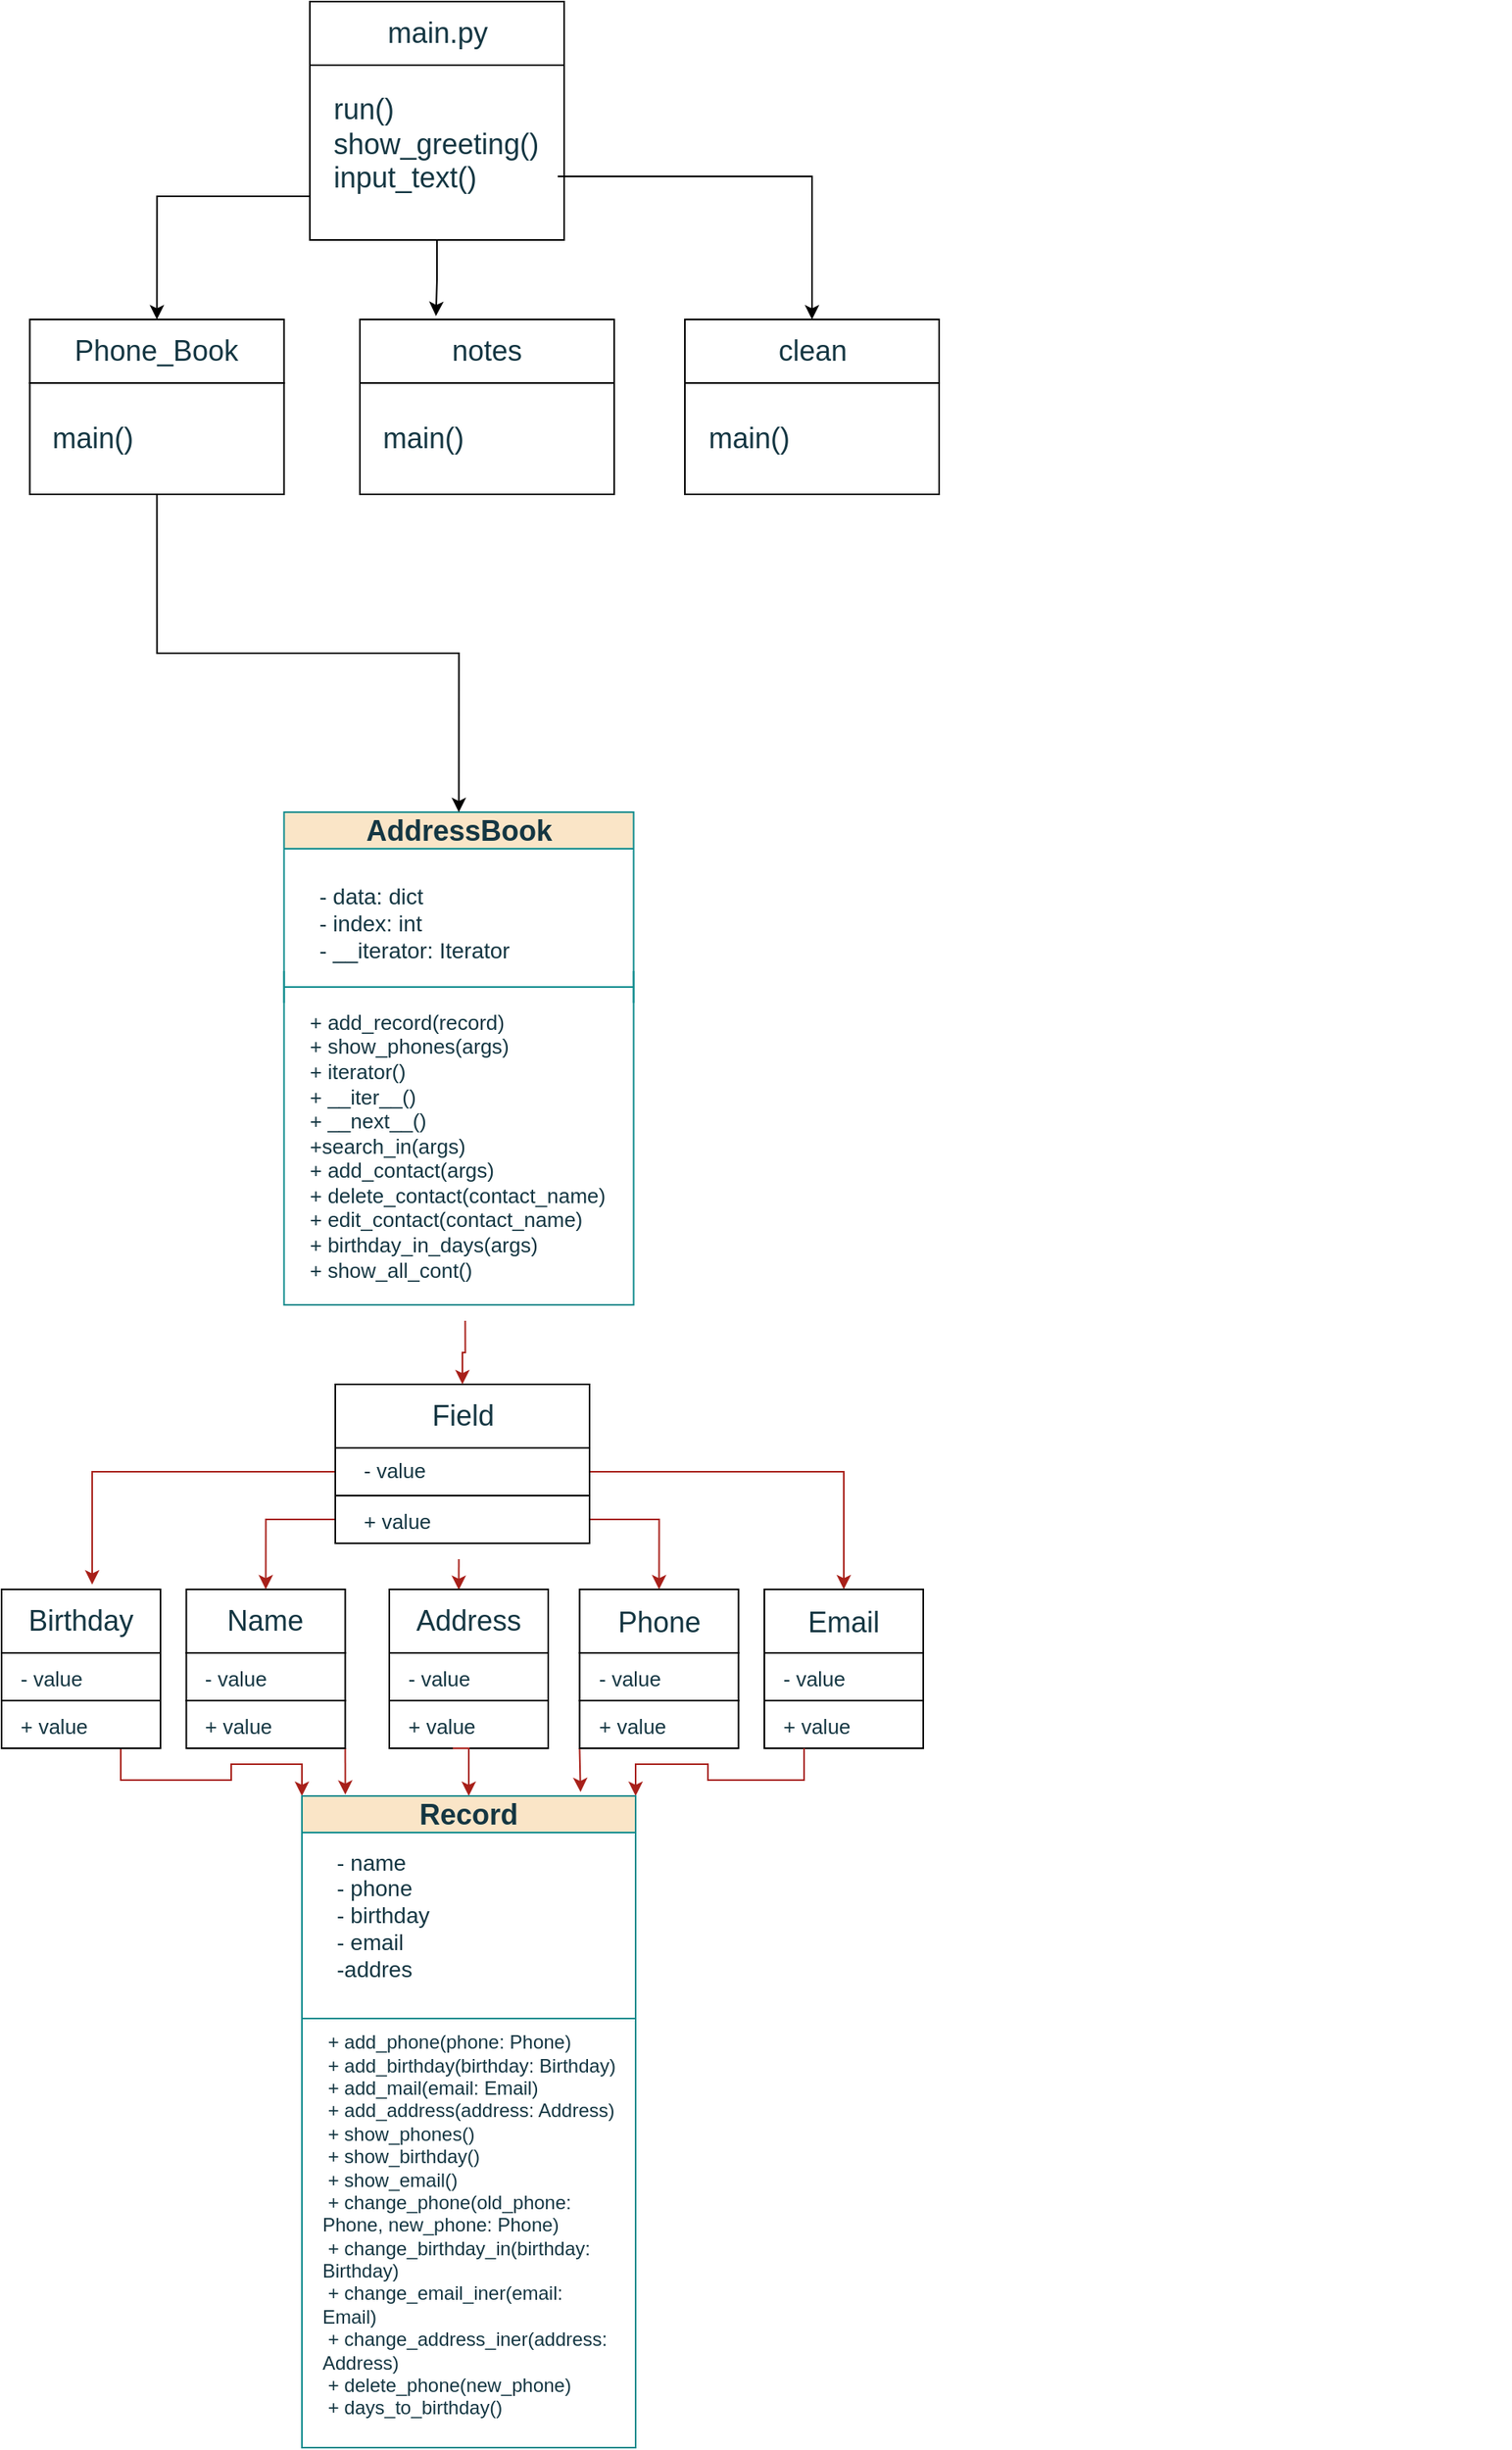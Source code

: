 <mxfile version="21.6.3" type="github">
  <diagram name="Сторінка-1" id="X34uXBFHBQ1U8Xl85ax0">
    <mxGraphModel dx="3000" dy="1546" grid="1" gridSize="10" guides="1" tooltips="1" connect="1" arrows="1" fold="1" page="1" pageScale="1" pageWidth="827" pageHeight="1169" math="0" shadow="0">
      <root>
        <mxCell id="0" />
        <mxCell id="1" parent="0" />
        <mxCell id="awaDhILhFS4YZEdiU3oN-5" value="&lt;font style=&quot;font-size: 18px;&quot;&gt;AddressBook&lt;/font&gt;" style="swimlane;whiteSpace=wrap;html=1;strokeColor=#0F8B8D;labelBackgroundColor=none;fillColor=#FAE5C7;fontColor=#143642;" parent="1" vertex="1">
          <mxGeometry x="296.75" y="580" width="220" height="310" as="geometry">
            <mxRectangle x="300" y="30" width="120" height="30" as="alternateBounds" />
          </mxGeometry>
        </mxCell>
        <mxCell id="awaDhILhFS4YZEdiU3oN-7" value="- data: dict&lt;br&gt;- index: int&amp;nbsp;&lt;br&gt;- __iterator: Iterator&amp;nbsp;" style="text;html=1;strokeColor=none;fillColor=none;align=left;verticalAlign=middle;whiteSpace=wrap;rounded=0;fontColor=#143642;fontSize=14;" parent="awaDhILhFS4YZEdiU3oN-5" vertex="1">
          <mxGeometry x="20" y="40" width="130" height="60" as="geometry" />
        </mxCell>
        <mxCell id="awaDhILhFS4YZEdiU3oN-12" value="" style="shape=crossbar;whiteSpace=wrap;html=1;rounded=1;strokeColor=#0F8B8D;fontColor=#143642;fillColor=#FAE5C7;" parent="awaDhILhFS4YZEdiU3oN-5" vertex="1">
          <mxGeometry y="100" width="220" height="20" as="geometry" />
        </mxCell>
        <mxCell id="awaDhILhFS4YZEdiU3oN-16" value="&lt;div style=&quot;font-size: 13px;&quot;&gt;&lt;font style=&quot;font-size: 13px;&quot;&gt;+ add_record(record)&amp;nbsp; &amp;nbsp; &amp;nbsp; &amp;nbsp; &amp;nbsp; &amp;nbsp; &amp;nbsp;&lt;/font&gt;&lt;/div&gt;&lt;div style=&quot;font-size: 13px;&quot;&gt;&lt;font style=&quot;font-size: 13px;&quot;&gt;+ show_phones(args)&amp;nbsp; &amp;nbsp; &amp;nbsp; &amp;nbsp; &amp;nbsp; &amp;nbsp; &amp;nbsp;&lt;/font&gt;&lt;/div&gt;&lt;div style=&quot;font-size: 13px;&quot;&gt;&lt;span style=&quot;background-color: initial;&quot;&gt;&lt;font style=&quot;font-size: 13px;&quot;&gt;+ iterator()&amp;nbsp; &amp;nbsp; &amp;nbsp; &amp;nbsp; &amp;nbsp; &amp;nbsp; &amp;nbsp; &amp;nbsp; &amp;nbsp; &amp;nbsp; &amp;nbsp;&lt;/font&gt;&lt;/span&gt;&lt;/div&gt;&lt;div style=&quot;font-size: 13px;&quot;&gt;&lt;span style=&quot;background-color: initial;&quot;&gt;&lt;font style=&quot;font-size: 13px;&quot;&gt;+ __iter__()&amp;nbsp; &amp;nbsp; &amp;nbsp; &amp;nbsp; &amp;nbsp; &amp;nbsp; &amp;nbsp; &amp;nbsp; &amp;nbsp; &amp;nbsp;&lt;/font&gt;&lt;/span&gt;&lt;/div&gt;&lt;div style=&quot;font-size: 13px;&quot;&gt;&lt;font style=&quot;font-size: 13px;&quot;&gt;+ __next__()&amp;nbsp; &amp;nbsp; &amp;nbsp; &amp;nbsp; &amp;nbsp; &amp;nbsp; &amp;nbsp; &amp;nbsp; &amp;nbsp; &amp;nbsp;&amp;nbsp;&lt;span style=&quot;background-color: initial;&quot;&gt;&amp;nbsp; &amp;nbsp; +search_in(args)&amp;nbsp; &amp;nbsp; &amp;nbsp; &amp;nbsp; &amp;nbsp; &amp;nbsp; &amp;nbsp;&amp;nbsp;&lt;/span&gt;&lt;/font&gt;&lt;/div&gt;&lt;div style=&quot;font-size: 13px;&quot;&gt;&lt;font style=&quot;font-size: 13px;&quot;&gt;+ add_contact(args)&amp;nbsp; &amp;nbsp; &amp;nbsp; &amp;nbsp; &amp;nbsp;&lt;/font&gt;&lt;/div&gt;&lt;div style=&quot;font-size: 13px;&quot;&gt;&lt;span style=&quot;background-color: initial;&quot;&gt;&lt;font style=&quot;font-size: 13px;&quot;&gt;+ delete_contact(contact_name)&amp;nbsp;&amp;nbsp;&lt;/font&gt;&lt;/span&gt;&lt;/div&gt;&lt;div style=&quot;font-size: 13px;&quot;&gt;&lt;font style=&quot;font-size: 13px;&quot;&gt;+ edit_contact(contact_name)&amp;nbsp; &amp;nbsp; &amp;nbsp;&lt;/font&gt;&lt;/div&gt;&lt;div style=&quot;font-size: 13px;&quot;&gt;&lt;font style=&quot;font-size: 13px;&quot;&gt;+ birthday_in_days(args)&amp;nbsp;&lt;/font&gt;&lt;/div&gt;&lt;div style=&quot;font-size: 13px;&quot;&gt;&lt;font style=&quot;font-size: 13px;&quot;&gt;+ show_all_cont()&lt;/font&gt;&lt;/div&gt;" style="text;html=1;strokeColor=none;fillColor=none;align=left;verticalAlign=middle;whiteSpace=wrap;rounded=0;fontColor=#143642;" parent="awaDhILhFS4YZEdiU3oN-5" vertex="1">
          <mxGeometry x="14" y="100" width="200" height="220" as="geometry" />
        </mxCell>
        <mxCell id="awaDhILhFS4YZEdiU3oN-17" style="edgeStyle=orthogonalEdgeStyle;rounded=0;orthogonalLoop=1;jettySize=auto;html=1;exitX=0.5;exitY=1;exitDx=0;exitDy=0;strokeColor=#A8201A;fontColor=#143642;fillColor=#FAE5C7;" parent="awaDhILhFS4YZEdiU3oN-5" source="awaDhILhFS4YZEdiU3oN-16" target="awaDhILhFS4YZEdiU3oN-16" edge="1">
          <mxGeometry relative="1" as="geometry" />
        </mxCell>
        <mxCell id="awaDhILhFS4YZEdiU3oN-18" value="" style="rounded=0;whiteSpace=wrap;html=1;" parent="1" vertex="1">
          <mxGeometry x="329" y="940" width="160" height="40" as="geometry" />
        </mxCell>
        <mxCell id="awaDhILhFS4YZEdiU3oN-19" value="Field    " style="text;html=1;strokeColor=none;fillColor=none;align=center;verticalAlign=middle;whiteSpace=wrap;rounded=0;fontColor=#143642;fontSize=18;" parent="1" vertex="1">
          <mxGeometry x="341.5" y="945" width="135" height="30" as="geometry" />
        </mxCell>
        <mxCell id="awaDhILhFS4YZEdiU3oN-130" style="edgeStyle=orthogonalEdgeStyle;rounded=0;orthogonalLoop=1;jettySize=auto;html=1;exitX=0;exitY=0.5;exitDx=0;exitDy=0;strokeColor=#A8201A;fontColor=#143642;fillColor=#FAE5C7;entryX=0.57;entryY=-0.075;entryDx=0;entryDy=0;entryPerimeter=0;" parent="1" source="awaDhILhFS4YZEdiU3oN-20" target="awaDhILhFS4YZEdiU3oN-70" edge="1">
          <mxGeometry relative="1" as="geometry">
            <mxPoint x="175" y="1060" as="targetPoint" />
          </mxGeometry>
        </mxCell>
        <mxCell id="awaDhILhFS4YZEdiU3oN-132" style="edgeStyle=orthogonalEdgeStyle;rounded=0;orthogonalLoop=1;jettySize=auto;html=1;exitX=1;exitY=0.5;exitDx=0;exitDy=0;entryX=0.5;entryY=0;entryDx=0;entryDy=0;strokeColor=#A8201A;fontColor=#143642;fillColor=#FAE5C7;" parent="1" source="awaDhILhFS4YZEdiU3oN-20" target="awaDhILhFS4YZEdiU3oN-64" edge="1">
          <mxGeometry relative="1" as="geometry" />
        </mxCell>
        <mxCell id="awaDhILhFS4YZEdiU3oN-20" value="" style="rounded=0;whiteSpace=wrap;html=1;" parent="1" vertex="1">
          <mxGeometry x="329" y="980" width="160" height="30" as="geometry" />
        </mxCell>
        <mxCell id="awaDhILhFS4YZEdiU3oN-21" value="&lt;font style=&quot;font-size: 13px;&quot;&gt;- value&lt;/font&gt;" style="text;html=1;strokeColor=none;fillColor=none;align=left;verticalAlign=middle;whiteSpace=wrap;rounded=0;fontColor=#143642;fontSize=18;" parent="1" vertex="1">
          <mxGeometry x="344.5" y="980" width="124.5" height="25" as="geometry" />
        </mxCell>
        <mxCell id="awaDhILhFS4YZEdiU3oN-129" style="edgeStyle=orthogonalEdgeStyle;rounded=0;orthogonalLoop=1;jettySize=auto;html=1;exitX=0;exitY=0.5;exitDx=0;exitDy=0;entryX=0.5;entryY=0;entryDx=0;entryDy=0;strokeColor=#A8201A;fontColor=#143642;fillColor=#FAE5C7;" parent="1" source="awaDhILhFS4YZEdiU3oN-22" target="awaDhILhFS4YZEdiU3oN-58" edge="1">
          <mxGeometry relative="1" as="geometry" />
        </mxCell>
        <mxCell id="awaDhILhFS4YZEdiU3oN-131" style="edgeStyle=orthogonalEdgeStyle;rounded=0;orthogonalLoop=1;jettySize=auto;html=1;exitX=1;exitY=0.5;exitDx=0;exitDy=0;entryX=0.5;entryY=0;entryDx=0;entryDy=0;strokeColor=#A8201A;fontColor=#143642;fillColor=#FAE5C7;" parent="1" source="awaDhILhFS4YZEdiU3oN-22" target="awaDhILhFS4YZEdiU3oN-52" edge="1">
          <mxGeometry relative="1" as="geometry" />
        </mxCell>
        <mxCell id="awaDhILhFS4YZEdiU3oN-22" value="" style="rounded=0;whiteSpace=wrap;html=1;" parent="1" vertex="1">
          <mxGeometry x="329" y="1010" width="160" height="30" as="geometry" />
        </mxCell>
        <mxCell id="awaDhILhFS4YZEdiU3oN-134" style="edgeStyle=orthogonalEdgeStyle;rounded=0;orthogonalLoop=1;jettySize=auto;html=1;exitX=0.5;exitY=1;exitDx=0;exitDy=0;entryX=0.437;entryY=0.008;entryDx=0;entryDy=0;entryPerimeter=0;strokeColor=#A8201A;fontColor=#143642;fillColor=#FAE5C7;" parent="1" source="awaDhILhFS4YZEdiU3oN-23" target="awaDhILhFS4YZEdiU3oN-31" edge="1">
          <mxGeometry relative="1" as="geometry" />
        </mxCell>
        <mxCell id="awaDhILhFS4YZEdiU3oN-23" value="&lt;font style=&quot;font-size: 13px;&quot;&gt;+ value&lt;/font&gt;" style="text;html=1;strokeColor=none;fillColor=none;align=left;verticalAlign=middle;whiteSpace=wrap;rounded=0;fontColor=#143642;fontSize=18;" parent="1" vertex="1">
          <mxGeometry x="344.5" y="1000" width="124.5" height="50" as="geometry" />
        </mxCell>
        <mxCell id="awaDhILhFS4YZEdiU3oN-31" value="" style="rounded=0;whiteSpace=wrap;html=1;" parent="1" vertex="1">
          <mxGeometry x="363" y="1069" width="100" height="40" as="geometry" />
        </mxCell>
        <mxCell id="awaDhILhFS4YZEdiU3oN-32" value="Address " style="text;html=1;strokeColor=none;fillColor=none;align=center;verticalAlign=middle;whiteSpace=wrap;rounded=0;fontColor=#143642;fontSize=18;" parent="1" vertex="1">
          <mxGeometry x="373" y="1074" width="80" height="30" as="geometry" />
        </mxCell>
        <mxCell id="awaDhILhFS4YZEdiU3oN-33" value="" style="rounded=0;whiteSpace=wrap;html=1;" parent="1" vertex="1">
          <mxGeometry x="363" y="1109" width="100" height="30" as="geometry" />
        </mxCell>
        <mxCell id="awaDhILhFS4YZEdiU3oN-34" value="&lt;font style=&quot;font-size: 13px;&quot;&gt;- value&lt;/font&gt;" style="text;html=1;strokeColor=none;fillColor=none;align=left;verticalAlign=middle;whiteSpace=wrap;rounded=0;fontColor=#143642;fontSize=18;" parent="1" vertex="1">
          <mxGeometry x="373" y="1109" width="70" height="30" as="geometry" />
        </mxCell>
        <mxCell id="awaDhILhFS4YZEdiU3oN-35" value="" style="rounded=0;whiteSpace=wrap;html=1;" parent="1" vertex="1">
          <mxGeometry x="363" y="1139" width="100" height="30" as="geometry" />
        </mxCell>
        <mxCell id="awaDhILhFS4YZEdiU3oN-135" style="edgeStyle=orthogonalEdgeStyle;rounded=0;orthogonalLoop=1;jettySize=auto;html=1;exitX=0.5;exitY=1;exitDx=0;exitDy=0;entryX=0.5;entryY=0;entryDx=0;entryDy=0;strokeColor=#A8201A;fontColor=#143642;fillColor=#FAE5C7;" parent="1" source="awaDhILhFS4YZEdiU3oN-36" target="awaDhILhFS4YZEdiU3oN-104" edge="1">
          <mxGeometry relative="1" as="geometry" />
        </mxCell>
        <mxCell id="awaDhILhFS4YZEdiU3oN-36" value="&lt;font style=&quot;font-size: 13px;&quot;&gt;+ value&lt;/font&gt;" style="text;html=1;strokeColor=none;fillColor=none;align=left;verticalAlign=middle;whiteSpace=wrap;rounded=0;fontColor=#143642;fontSize=18;" parent="1" vertex="1">
          <mxGeometry x="373" y="1139" width="60" height="30" as="geometry" />
        </mxCell>
        <mxCell id="awaDhILhFS4YZEdiU3oN-52" value="" style="rounded=0;whiteSpace=wrap;html=1;" parent="1" vertex="1">
          <mxGeometry x="482.75" y="1069" width="100" height="40" as="geometry" />
        </mxCell>
        <mxCell id="awaDhILhFS4YZEdiU3oN-53" value="Phone " style="text;html=1;strokeColor=none;fillColor=none;align=center;verticalAlign=middle;whiteSpace=wrap;rounded=0;fontColor=#143642;fontSize=18;" parent="1" vertex="1">
          <mxGeometry x="492.75" y="1075" width="80" height="30" as="geometry" />
        </mxCell>
        <mxCell id="awaDhILhFS4YZEdiU3oN-54" value="" style="rounded=0;whiteSpace=wrap;html=1;" parent="1" vertex="1">
          <mxGeometry x="482.75" y="1109" width="100" height="30" as="geometry" />
        </mxCell>
        <mxCell id="awaDhILhFS4YZEdiU3oN-55" value="&lt;font style=&quot;font-size: 13px;&quot;&gt;- value&lt;/font&gt;" style="text;html=1;strokeColor=none;fillColor=none;align=left;verticalAlign=middle;whiteSpace=wrap;rounded=0;fontColor=#143642;fontSize=18;" parent="1" vertex="1">
          <mxGeometry x="492.75" y="1109" width="70" height="30" as="geometry" />
        </mxCell>
        <mxCell id="awaDhILhFS4YZEdiU3oN-141" style="edgeStyle=orthogonalEdgeStyle;rounded=0;orthogonalLoop=1;jettySize=auto;html=1;exitX=0;exitY=1;exitDx=0;exitDy=0;entryX=0.835;entryY=-0.006;entryDx=0;entryDy=0;entryPerimeter=0;strokeColor=#A8201A;fontColor=#143642;fillColor=#FAE5C7;" parent="1" source="awaDhILhFS4YZEdiU3oN-56" target="awaDhILhFS4YZEdiU3oN-104" edge="1">
          <mxGeometry relative="1" as="geometry" />
        </mxCell>
        <mxCell id="awaDhILhFS4YZEdiU3oN-56" value="" style="rounded=0;whiteSpace=wrap;html=1;" parent="1" vertex="1">
          <mxGeometry x="482.75" y="1139" width="100" height="30" as="geometry" />
        </mxCell>
        <mxCell id="awaDhILhFS4YZEdiU3oN-57" value="&lt;font style=&quot;font-size: 13px;&quot;&gt;+ value&lt;/font&gt;" style="text;html=1;strokeColor=none;fillColor=none;align=left;verticalAlign=middle;whiteSpace=wrap;rounded=0;fontColor=#143642;fontSize=18;" parent="1" vertex="1">
          <mxGeometry x="492.75" y="1139" width="60" height="30" as="geometry" />
        </mxCell>
        <mxCell id="awaDhILhFS4YZEdiU3oN-58" value="" style="rounded=0;whiteSpace=wrap;html=1;" parent="1" vertex="1">
          <mxGeometry x="235.25" y="1069" width="100" height="40" as="geometry" />
        </mxCell>
        <mxCell id="awaDhILhFS4YZEdiU3oN-59" value="Name  " style="text;html=1;strokeColor=none;fillColor=none;align=center;verticalAlign=middle;whiteSpace=wrap;rounded=0;fontColor=#143642;fontSize=18;" parent="1" vertex="1">
          <mxGeometry x="245.25" y="1074" width="80" height="30" as="geometry" />
        </mxCell>
        <mxCell id="awaDhILhFS4YZEdiU3oN-60" value="" style="rounded=0;whiteSpace=wrap;html=1;" parent="1" vertex="1">
          <mxGeometry x="235.25" y="1109" width="100" height="30" as="geometry" />
        </mxCell>
        <mxCell id="awaDhILhFS4YZEdiU3oN-61" value="&lt;font style=&quot;font-size: 13px;&quot;&gt;- value&lt;/font&gt;" style="text;html=1;strokeColor=none;fillColor=none;align=left;verticalAlign=middle;whiteSpace=wrap;rounded=0;fontColor=#143642;fontSize=18;" parent="1" vertex="1">
          <mxGeometry x="245.25" y="1109" width="70" height="30" as="geometry" />
        </mxCell>
        <mxCell id="awaDhILhFS4YZEdiU3oN-140" style="edgeStyle=orthogonalEdgeStyle;rounded=0;orthogonalLoop=1;jettySize=auto;html=1;exitX=1;exitY=1;exitDx=0;exitDy=0;entryX=0.13;entryY=-0.002;entryDx=0;entryDy=0;entryPerimeter=0;strokeColor=#A8201A;fontColor=#143642;fillColor=#FAE5C7;" parent="1" source="awaDhILhFS4YZEdiU3oN-62" target="awaDhILhFS4YZEdiU3oN-104" edge="1">
          <mxGeometry relative="1" as="geometry" />
        </mxCell>
        <mxCell id="awaDhILhFS4YZEdiU3oN-62" value="" style="rounded=0;whiteSpace=wrap;html=1;" parent="1" vertex="1">
          <mxGeometry x="235.25" y="1139" width="100" height="30" as="geometry" />
        </mxCell>
        <mxCell id="awaDhILhFS4YZEdiU3oN-63" value="&lt;font style=&quot;font-size: 13px;&quot;&gt;+ value&lt;/font&gt;" style="text;html=1;strokeColor=none;fillColor=none;align=left;verticalAlign=middle;whiteSpace=wrap;rounded=0;fontColor=#143642;fontSize=18;" parent="1" vertex="1">
          <mxGeometry x="245.25" y="1139" width="60" height="30" as="geometry" />
        </mxCell>
        <mxCell id="awaDhILhFS4YZEdiU3oN-64" value="" style="rounded=0;whiteSpace=wrap;html=1;" parent="1" vertex="1">
          <mxGeometry x="599" y="1069" width="100" height="40" as="geometry" />
        </mxCell>
        <mxCell id="awaDhILhFS4YZEdiU3oN-65" value="Email   " style="text;html=1;strokeColor=none;fillColor=none;align=center;verticalAlign=middle;whiteSpace=wrap;rounded=0;fontColor=#143642;fontSize=18;" parent="1" vertex="1">
          <mxGeometry x="609" y="1075" width="80" height="30" as="geometry" />
        </mxCell>
        <mxCell id="awaDhILhFS4YZEdiU3oN-66" value="" style="rounded=0;whiteSpace=wrap;html=1;" parent="1" vertex="1">
          <mxGeometry x="599" y="1109" width="100" height="30" as="geometry" />
        </mxCell>
        <mxCell id="awaDhILhFS4YZEdiU3oN-67" value="&lt;font style=&quot;font-size: 13px;&quot;&gt;- value&lt;/font&gt;" style="text;html=1;strokeColor=none;fillColor=none;align=left;verticalAlign=middle;whiteSpace=wrap;rounded=0;fontColor=#143642;fontSize=18;" parent="1" vertex="1">
          <mxGeometry x="609" y="1109" width="70" height="30" as="geometry" />
        </mxCell>
        <mxCell id="awaDhILhFS4YZEdiU3oN-68" value="" style="rounded=0;whiteSpace=wrap;html=1;" parent="1" vertex="1">
          <mxGeometry x="599" y="1139" width="100" height="30" as="geometry" />
        </mxCell>
        <mxCell id="awaDhILhFS4YZEdiU3oN-138" style="edgeStyle=orthogonalEdgeStyle;rounded=0;orthogonalLoop=1;jettySize=auto;html=1;exitX=0.25;exitY=1;exitDx=0;exitDy=0;entryX=1;entryY=0;entryDx=0;entryDy=0;strokeColor=#A8201A;fontColor=#143642;fillColor=#FAE5C7;" parent="1" source="awaDhILhFS4YZEdiU3oN-69" target="awaDhILhFS4YZEdiU3oN-104" edge="1">
          <mxGeometry relative="1" as="geometry" />
        </mxCell>
        <mxCell id="awaDhILhFS4YZEdiU3oN-69" value="&lt;font style=&quot;font-size: 13px;&quot;&gt;+ value&lt;/font&gt;" style="text;html=1;strokeColor=none;fillColor=none;align=left;verticalAlign=middle;whiteSpace=wrap;rounded=0;fontColor=#143642;fontSize=18;" parent="1" vertex="1">
          <mxGeometry x="609" y="1139" width="60" height="30" as="geometry" />
        </mxCell>
        <mxCell id="awaDhILhFS4YZEdiU3oN-70" value="" style="rounded=0;whiteSpace=wrap;html=1;" parent="1" vertex="1">
          <mxGeometry x="119" y="1069" width="100" height="40" as="geometry" />
        </mxCell>
        <mxCell id="awaDhILhFS4YZEdiU3oN-71" value="Birthday " style="text;html=1;strokeColor=none;fillColor=none;align=center;verticalAlign=middle;whiteSpace=wrap;rounded=0;fontColor=#143642;fontSize=18;" parent="1" vertex="1">
          <mxGeometry x="129" y="1074" width="80" height="30" as="geometry" />
        </mxCell>
        <mxCell id="awaDhILhFS4YZEdiU3oN-72" value="" style="rounded=0;whiteSpace=wrap;html=1;" parent="1" vertex="1">
          <mxGeometry x="119" y="1109" width="100" height="30" as="geometry" />
        </mxCell>
        <mxCell id="awaDhILhFS4YZEdiU3oN-73" value="&lt;font style=&quot;font-size: 13px;&quot;&gt;- value&lt;/font&gt;" style="text;html=1;strokeColor=none;fillColor=none;align=left;verticalAlign=middle;whiteSpace=wrap;rounded=0;fontColor=#143642;fontSize=18;" parent="1" vertex="1">
          <mxGeometry x="129" y="1109" width="70" height="30" as="geometry" />
        </mxCell>
        <mxCell id="awaDhILhFS4YZEdiU3oN-139" style="edgeStyle=orthogonalEdgeStyle;rounded=0;orthogonalLoop=1;jettySize=auto;html=1;exitX=0.75;exitY=1;exitDx=0;exitDy=0;entryX=0;entryY=0;entryDx=0;entryDy=0;strokeColor=#A8201A;fontColor=#143642;fillColor=#FAE5C7;" parent="1" source="awaDhILhFS4YZEdiU3oN-74" target="awaDhILhFS4YZEdiU3oN-104" edge="1">
          <mxGeometry relative="1" as="geometry" />
        </mxCell>
        <mxCell id="awaDhILhFS4YZEdiU3oN-74" value="" style="rounded=0;whiteSpace=wrap;html=1;" parent="1" vertex="1">
          <mxGeometry x="119" y="1139" width="100" height="30" as="geometry" />
        </mxCell>
        <mxCell id="awaDhILhFS4YZEdiU3oN-75" value="&lt;font style=&quot;font-size: 13px;&quot;&gt;+ value&lt;/font&gt;" style="text;html=1;strokeColor=none;fillColor=none;align=left;verticalAlign=middle;whiteSpace=wrap;rounded=0;fontColor=#143642;fontSize=18;" parent="1" vertex="1">
          <mxGeometry x="129" y="1139" width="60" height="30" as="geometry" />
        </mxCell>
        <mxCell id="awaDhILhFS4YZEdiU3oN-104" value="&lt;font style=&quot;font-size: 18px;&quot;&gt;Record&lt;/font&gt;" style="swimlane;whiteSpace=wrap;html=1;strokeColor=#0F8B8D;labelBackgroundColor=none;fillColor=#FAE5C7;fontColor=#143642;" parent="1" vertex="1">
          <mxGeometry x="308" y="1199" width="210" height="410" as="geometry">
            <mxRectangle x="300" y="30" width="120" height="30" as="alternateBounds" />
          </mxGeometry>
        </mxCell>
        <mxCell id="awaDhILhFS4YZEdiU3oN-107" value="" style="shape=crossbar;whiteSpace=wrap;html=1;rounded=1;strokeColor=#0F8B8D;fontColor=#143642;fillColor=#FAE5C7;" parent="awaDhILhFS4YZEdiU3oN-104" vertex="1">
          <mxGeometry y="130" width="210" height="20" as="geometry" />
        </mxCell>
        <mxCell id="awaDhILhFS4YZEdiU3oN-105" value="- name&lt;br&gt;- phone&lt;br&gt;- birthday&amp;nbsp;&lt;br&gt;- email&lt;br&gt;-addres&amp;nbsp;" style="text;html=1;strokeColor=none;fillColor=none;align=left;verticalAlign=middle;whiteSpace=wrap;rounded=0;fontColor=#143642;fontSize=14;" parent="awaDhILhFS4YZEdiU3oN-104" vertex="1">
          <mxGeometry x="20.25" y="20" width="70" height="110" as="geometry" />
        </mxCell>
        <mxCell id="awaDhILhFS4YZEdiU3oN-117" value="&lt;div&gt;&amp;nbsp;+ add_phone(phone: Phone)&lt;/div&gt;&lt;div&gt;&amp;nbsp;+ add_birthday(birthday: Birthday)&lt;/div&gt;&lt;div&gt;&amp;nbsp;+ add_mail(email: Email)&lt;/div&gt;&lt;div&gt;&amp;nbsp;+ add_address(address: Address)&lt;/div&gt;&lt;div&gt;&amp;nbsp;+ show_phones()&lt;/div&gt;&lt;div&gt;&amp;nbsp;+ show_birthday()&lt;/div&gt;&lt;div&gt;&amp;nbsp;+ show_email()&lt;/div&gt;&lt;div&gt;&amp;nbsp;+ change_phone(old_phone: Phone, new_phone: Phone)&lt;/div&gt;&lt;div&gt;&amp;nbsp;+ change_birthday_in(birthday: Birthday)&lt;/div&gt;&lt;div&gt;&amp;nbsp;+ change_email_iner(email: Email)&lt;/div&gt;&lt;div&gt;&amp;nbsp;+ change_address_iner(address: Address)&lt;/div&gt;&lt;div&gt;&amp;nbsp;+ delete_phone(new_phone)&lt;/div&gt;&lt;div&gt;&amp;nbsp;+ days_to_birthday()&lt;/div&gt;" style="text;html=1;strokeColor=none;fillColor=none;align=left;verticalAlign=middle;whiteSpace=wrap;rounded=0;fontColor=#143642;" parent="awaDhILhFS4YZEdiU3oN-104" vertex="1">
          <mxGeometry x="11" y="140" width="190" height="260" as="geometry" />
        </mxCell>
        <mxCell id="awaDhILhFS4YZEdiU3oN-109" style="edgeStyle=orthogonalEdgeStyle;rounded=0;orthogonalLoop=1;jettySize=auto;html=1;exitX=0.5;exitY=1;exitDx=0;exitDy=0;strokeColor=#A8201A;fontColor=#143642;fillColor=#FAE5C7;" parent="1" edge="1">
          <mxGeometry relative="1" as="geometry">
            <mxPoint x="1060" y="1380" as="sourcePoint" />
            <mxPoint x="1060" y="1380" as="targetPoint" />
          </mxGeometry>
        </mxCell>
        <mxCell id="awaDhILhFS4YZEdiU3oN-128" style="edgeStyle=orthogonalEdgeStyle;rounded=0;orthogonalLoop=1;jettySize=auto;html=1;exitX=0.5;exitY=1;exitDx=0;exitDy=0;entryX=0.5;entryY=0;entryDx=0;entryDy=0;strokeColor=#A8201A;fontColor=#143642;fillColor=#FAE5C7;" parent="1" source="awaDhILhFS4YZEdiU3oN-16" target="awaDhILhFS4YZEdiU3oN-18" edge="1">
          <mxGeometry relative="1" as="geometry" />
        </mxCell>
        <mxCell id="dc9i8pNFJnmJ4G7IgH47-1" value="" style="rounded=0;whiteSpace=wrap;html=1;" vertex="1" parent="1">
          <mxGeometry x="313" y="70" width="160" height="40" as="geometry" />
        </mxCell>
        <mxCell id="dc9i8pNFJnmJ4G7IgH47-2" value="main.py" style="text;html=1;strokeColor=none;fillColor=none;align=center;verticalAlign=middle;whiteSpace=wrap;rounded=0;fontColor=#143642;fontSize=18;" vertex="1" parent="1">
          <mxGeometry x="325.5" y="75" width="135" height="30" as="geometry" />
        </mxCell>
        <mxCell id="dc9i8pNFJnmJ4G7IgH47-27" style="edgeStyle=orthogonalEdgeStyle;rounded=0;orthogonalLoop=1;jettySize=auto;html=1;exitX=0;exitY=0.75;exitDx=0;exitDy=0;entryX=0.5;entryY=0;entryDx=0;entryDy=0;" edge="1" parent="1" source="dc9i8pNFJnmJ4G7IgH47-3" target="dc9i8pNFJnmJ4G7IgH47-7">
          <mxGeometry relative="1" as="geometry" />
        </mxCell>
        <mxCell id="dc9i8pNFJnmJ4G7IgH47-28" style="edgeStyle=orthogonalEdgeStyle;rounded=0;orthogonalLoop=1;jettySize=auto;html=1;exitX=0.5;exitY=1;exitDx=0;exitDy=0;entryX=0.299;entryY=-0.054;entryDx=0;entryDy=0;entryPerimeter=0;" edge="1" parent="1" source="dc9i8pNFJnmJ4G7IgH47-3" target="dc9i8pNFJnmJ4G7IgH47-19">
          <mxGeometry relative="1" as="geometry" />
        </mxCell>
        <mxCell id="dc9i8pNFJnmJ4G7IgH47-3" value="" style="rounded=0;whiteSpace=wrap;html=1;" vertex="1" parent="1">
          <mxGeometry x="313" y="110" width="160" height="110" as="geometry" />
        </mxCell>
        <mxCell id="dc9i8pNFJnmJ4G7IgH47-29" style="edgeStyle=orthogonalEdgeStyle;rounded=0;orthogonalLoop=1;jettySize=auto;html=1;exitX=1;exitY=0.75;exitDx=0;exitDy=0;entryX=0.5;entryY=0;entryDx=0;entryDy=0;" edge="1" parent="1" source="dc9i8pNFJnmJ4G7IgH47-4" target="dc9i8pNFJnmJ4G7IgH47-23">
          <mxGeometry relative="1" as="geometry" />
        </mxCell>
        <mxCell id="dc9i8pNFJnmJ4G7IgH47-4" value=" run()&amp;nbsp;&lt;br&gt;show_greeting()&lt;br&gt;input_text()" style="text;html=1;strokeColor=none;fillColor=none;align=left;verticalAlign=middle;whiteSpace=wrap;rounded=0;fontColor=#143642;fontSize=18;" vertex="1" parent="1">
          <mxGeometry x="325.5" y="120" width="143.5" height="80" as="geometry" />
        </mxCell>
        <mxCell id="dc9i8pNFJnmJ4G7IgH47-7" value="" style="rounded=0;whiteSpace=wrap;html=1;" vertex="1" parent="1">
          <mxGeometry x="136.75" y="270" width="160" height="40" as="geometry" />
        </mxCell>
        <mxCell id="dc9i8pNFJnmJ4G7IgH47-8" value=" Phone_Book " style="text;html=1;strokeColor=none;fillColor=none;align=center;verticalAlign=middle;whiteSpace=wrap;rounded=0;fontColor=#143642;fontSize=18;" vertex="1" parent="1">
          <mxGeometry x="149.25" y="275" width="135" height="30" as="geometry" />
        </mxCell>
        <mxCell id="dc9i8pNFJnmJ4G7IgH47-30" style="edgeStyle=orthogonalEdgeStyle;rounded=0;orthogonalLoop=1;jettySize=auto;html=1;exitX=0.5;exitY=1;exitDx=0;exitDy=0;entryX=0.5;entryY=0;entryDx=0;entryDy=0;" edge="1" parent="1" source="dc9i8pNFJnmJ4G7IgH47-9" target="awaDhILhFS4YZEdiU3oN-5">
          <mxGeometry relative="1" as="geometry" />
        </mxCell>
        <mxCell id="dc9i8pNFJnmJ4G7IgH47-9" value="" style="rounded=0;whiteSpace=wrap;html=1;" vertex="1" parent="1">
          <mxGeometry x="136.75" y="310" width="160" height="70" as="geometry" />
        </mxCell>
        <mxCell id="dc9i8pNFJnmJ4G7IgH47-10" value=" main()&amp;nbsp;&lt;br&gt;" style="text;html=1;strokeColor=none;fillColor=none;align=left;verticalAlign=middle;whiteSpace=wrap;rounded=0;fontColor=#143642;fontSize=18;" vertex="1" parent="1">
          <mxGeometry x="149.25" y="320" width="143.5" height="50" as="geometry" />
        </mxCell>
        <mxCell id="dc9i8pNFJnmJ4G7IgH47-19" value="" style="rounded=0;whiteSpace=wrap;html=1;" vertex="1" parent="1">
          <mxGeometry x="344.5" y="270" width="160" height="40" as="geometry" />
        </mxCell>
        <mxCell id="dc9i8pNFJnmJ4G7IgH47-20" value="notes            " style="text;html=1;strokeColor=none;fillColor=none;align=center;verticalAlign=middle;whiteSpace=wrap;rounded=0;fontColor=#143642;fontSize=18;" vertex="1" parent="1">
          <mxGeometry x="357" y="275" width="135" height="30" as="geometry" />
        </mxCell>
        <mxCell id="dc9i8pNFJnmJ4G7IgH47-21" value="" style="rounded=0;whiteSpace=wrap;html=1;" vertex="1" parent="1">
          <mxGeometry x="344.5" y="310" width="160" height="70" as="geometry" />
        </mxCell>
        <mxCell id="dc9i8pNFJnmJ4G7IgH47-22" value=" main()&amp;nbsp;&lt;br&gt;" style="text;html=1;strokeColor=none;fillColor=none;align=left;verticalAlign=middle;whiteSpace=wrap;rounded=0;fontColor=#143642;fontSize=18;" vertex="1" parent="1">
          <mxGeometry x="357" y="320" width="143.5" height="50" as="geometry" />
        </mxCell>
        <mxCell id="dc9i8pNFJnmJ4G7IgH47-23" value="" style="rounded=0;whiteSpace=wrap;html=1;" vertex="1" parent="1">
          <mxGeometry x="549" y="270" width="160" height="40" as="geometry" />
        </mxCell>
        <mxCell id="dc9i8pNFJnmJ4G7IgH47-24" value="clean            " style="text;html=1;strokeColor=none;fillColor=none;align=center;verticalAlign=middle;whiteSpace=wrap;rounded=0;fontColor=#143642;fontSize=18;" vertex="1" parent="1">
          <mxGeometry x="561.5" y="275" width="135" height="30" as="geometry" />
        </mxCell>
        <mxCell id="dc9i8pNFJnmJ4G7IgH47-25" value="" style="rounded=0;whiteSpace=wrap;html=1;" vertex="1" parent="1">
          <mxGeometry x="549" y="310" width="160" height="70" as="geometry" />
        </mxCell>
        <mxCell id="dc9i8pNFJnmJ4G7IgH47-26" value=" main()&amp;nbsp;&lt;br&gt;" style="text;html=1;strokeColor=none;fillColor=none;align=left;verticalAlign=middle;whiteSpace=wrap;rounded=0;fontColor=#143642;fontSize=18;" vertex="1" parent="1">
          <mxGeometry x="561.5" y="320" width="143.5" height="50" as="geometry" />
        </mxCell>
      </root>
    </mxGraphModel>
  </diagram>
</mxfile>
